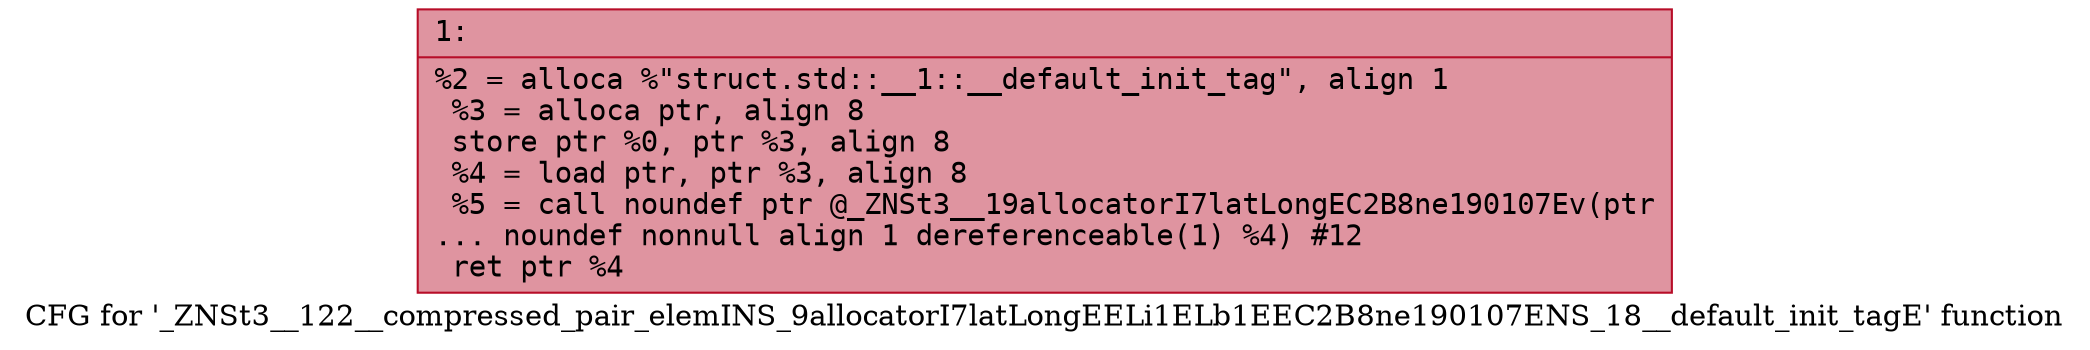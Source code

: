 digraph "CFG for '_ZNSt3__122__compressed_pair_elemINS_9allocatorI7latLongEELi1ELb1EEC2B8ne190107ENS_18__default_init_tagE' function" {
	label="CFG for '_ZNSt3__122__compressed_pair_elemINS_9allocatorI7latLongEELi1ELb1EEC2B8ne190107ENS_18__default_init_tagE' function";

	Node0x60000177fac0 [shape=record,color="#b70d28ff", style=filled, fillcolor="#b70d2870" fontname="Courier",label="{1:\l|  %2 = alloca %\"struct.std::__1::__default_init_tag\", align 1\l  %3 = alloca ptr, align 8\l  store ptr %0, ptr %3, align 8\l  %4 = load ptr, ptr %3, align 8\l  %5 = call noundef ptr @_ZNSt3__19allocatorI7latLongEC2B8ne190107Ev(ptr\l... noundef nonnull align 1 dereferenceable(1) %4) #12\l  ret ptr %4\l}"];
}
